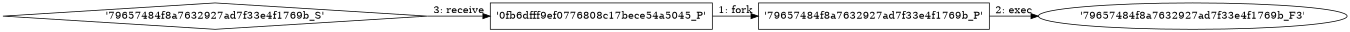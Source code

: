 digraph "D:\Learning\Paper\apt\基于CTI的攻击预警\Dataset\攻击图\ASGfromALLCTI\Cybersecurity best practices to implement highly secured devices.dot" {
rankdir="LR"
size="9"
fixedsize="false"
splines="true"
nodesep=0.3
ranksep=0
fontsize=10
overlap="scalexy"
engine= "neato"
	"'0fb6dfff9ef0776808c17bece54a5045_P'" [node_type=Process shape=box]
	"'79657484f8a7632927ad7f33e4f1769b_P'" [node_type=Process shape=box]
	"'0fb6dfff9ef0776808c17bece54a5045_P'" -> "'79657484f8a7632927ad7f33e4f1769b_P'" [label="1: fork"]
	"'79657484f8a7632927ad7f33e4f1769b_P'" [node_type=Process shape=box]
	"'79657484f8a7632927ad7f33e4f1769b_F3'" [node_type=File shape=ellipse]
	"'79657484f8a7632927ad7f33e4f1769b_P'" -> "'79657484f8a7632927ad7f33e4f1769b_F3'" [label="2: exec"]
	"'0fb6dfff9ef0776808c17bece54a5045_P'" [node_type=Process shape=box]
	"'79657484f8a7632927ad7f33e4f1769b_S'" [node_type=Socket shape=diamond]
	"'79657484f8a7632927ad7f33e4f1769b_S'" -> "'0fb6dfff9ef0776808c17bece54a5045_P'" [label="3: receive"]
}
